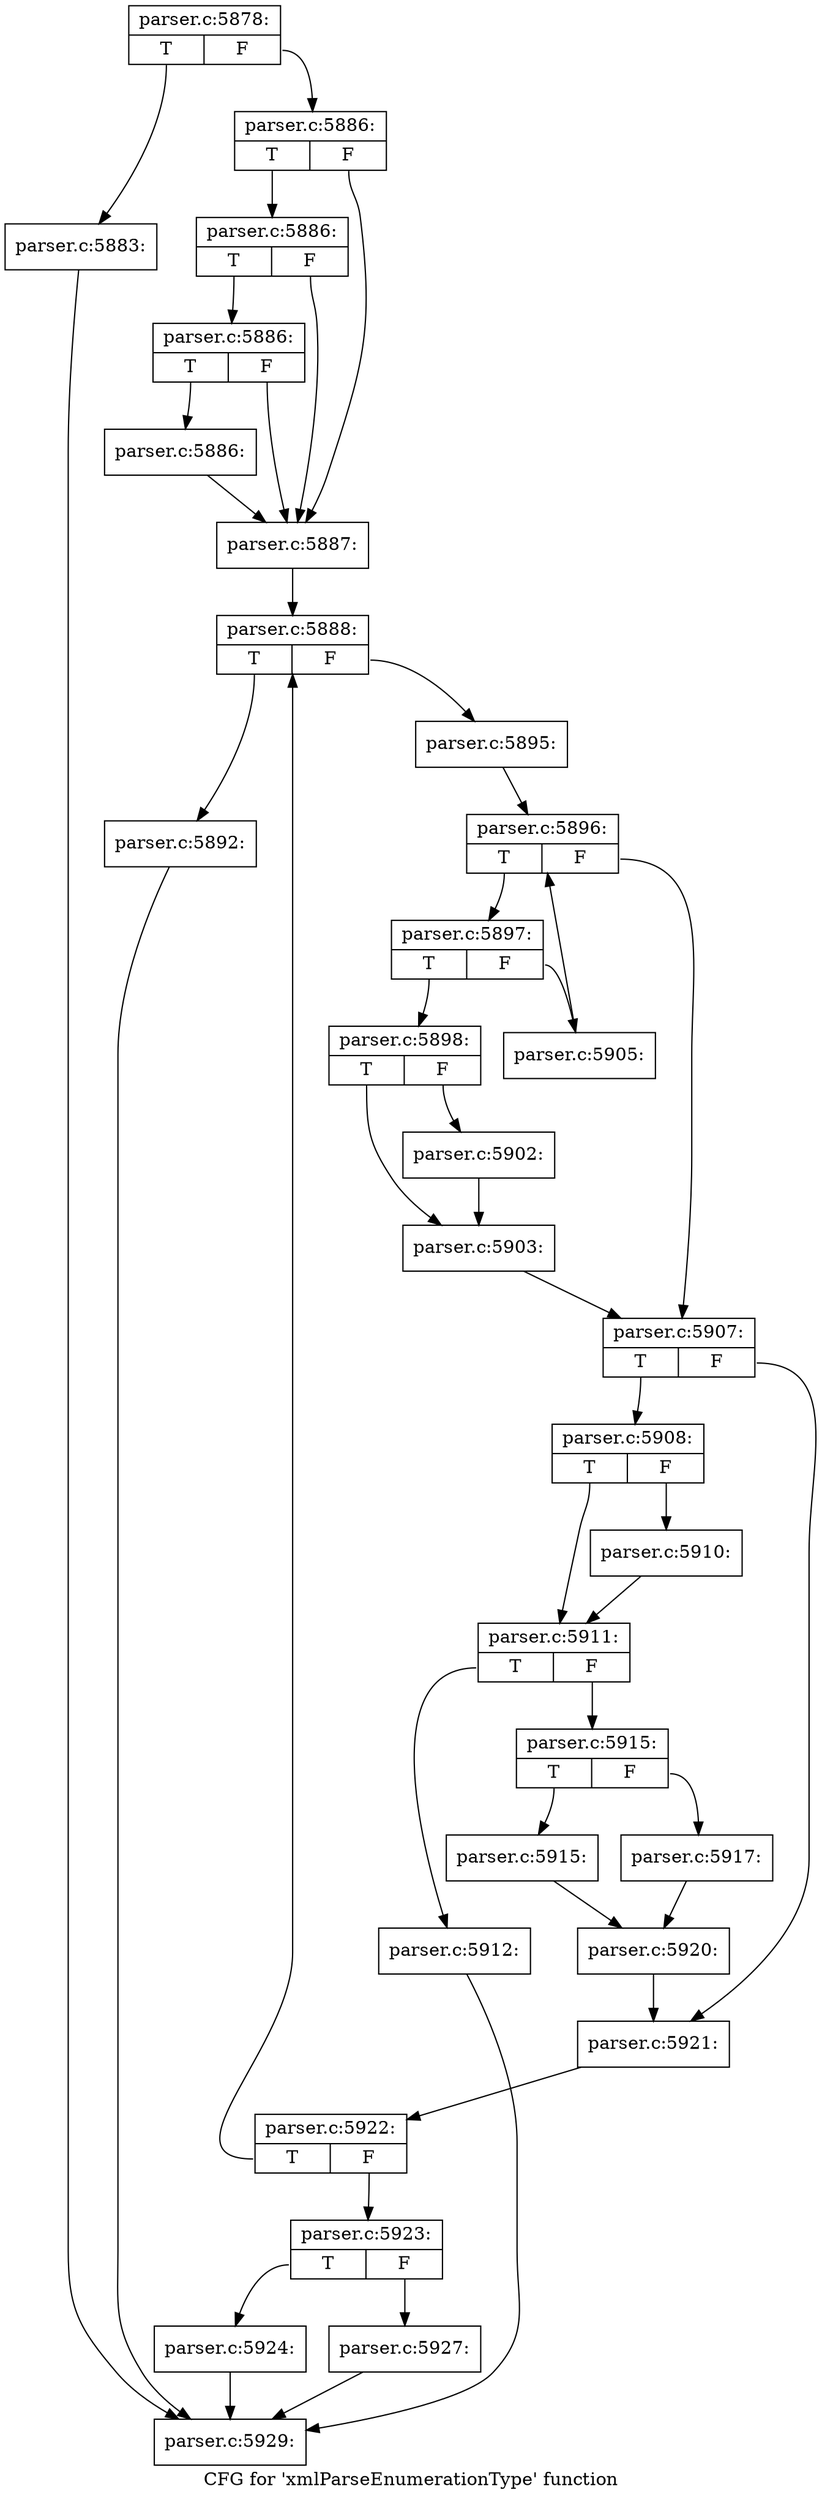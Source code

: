 digraph "CFG for 'xmlParseEnumerationType' function" {
	label="CFG for 'xmlParseEnumerationType' function";

	Node0x5a824c0 [shape=record,label="{parser.c:5878:|{<s0>T|<s1>F}}"];
	Node0x5a824c0:s0 -> Node0x5a90e90;
	Node0x5a824c0:s1 -> Node0x5a90ee0;
	Node0x5a90e90 [shape=record,label="{parser.c:5883:}"];
	Node0x5a90e90 -> Node0x554d980;
	Node0x5a90ee0 [shape=record,label="{parser.c:5886:|{<s0>T|<s1>F}}"];
	Node0x5a90ee0:s0 -> Node0x5a91970;
	Node0x5a90ee0:s1 -> Node0x5a918a0;
	Node0x5a91970 [shape=record,label="{parser.c:5886:|{<s0>T|<s1>F}}"];
	Node0x5a91970:s0 -> Node0x5a918f0;
	Node0x5a91970:s1 -> Node0x5a918a0;
	Node0x5a918f0 [shape=record,label="{parser.c:5886:|{<s0>T|<s1>F}}"];
	Node0x5a918f0:s0 -> Node0x5a91850;
	Node0x5a918f0:s1 -> Node0x5a918a0;
	Node0x5a91850 [shape=record,label="{parser.c:5886:}"];
	Node0x5a91850 -> Node0x5a918a0;
	Node0x5a918a0 [shape=record,label="{parser.c:5887:}"];
	Node0x5a918a0 -> Node0x5a92c70;
	Node0x5a92c70 [shape=record,label="{parser.c:5888:|{<s0>T|<s1>F}}"];
	Node0x5a92c70:s0 -> Node0x5a93390;
	Node0x5a92c70:s1 -> Node0x5a933e0;
	Node0x5a93390 [shape=record,label="{parser.c:5892:}"];
	Node0x5a93390 -> Node0x554d980;
	Node0x5a933e0 [shape=record,label="{parser.c:5895:}"];
	Node0x5a933e0 -> Node0x5a93c00;
	Node0x5a93c00 [shape=record,label="{parser.c:5896:|{<s0>T|<s1>F}}"];
	Node0x5a93c00:s0 -> Node0x5a93ff0;
	Node0x5a93c00:s1 -> Node0x5a93e20;
	Node0x5a93ff0 [shape=record,label="{parser.c:5897:|{<s0>T|<s1>F}}"];
	Node0x5a93ff0:s0 -> Node0x5a941b0;
	Node0x5a93ff0:s1 -> Node0x5a94200;
	Node0x5a941b0 [shape=record,label="{parser.c:5898:|{<s0>T|<s1>F}}"];
	Node0x5a941b0:s0 -> Node0x5a94b70;
	Node0x5a941b0:s1 -> Node0x5a94b20;
	Node0x5a94b20 [shape=record,label="{parser.c:5902:}"];
	Node0x5a94b20 -> Node0x5a94b70;
	Node0x5a94b70 [shape=record,label="{parser.c:5903:}"];
	Node0x5a94b70 -> Node0x5a93e20;
	Node0x5a94200 [shape=record,label="{parser.c:5905:}"];
	Node0x5a94200 -> Node0x5a93c00;
	Node0x5a93e20 [shape=record,label="{parser.c:5907:|{<s0>T|<s1>F}}"];
	Node0x5a93e20:s0 -> Node0x5a95780;
	Node0x5a93e20:s1 -> Node0x5a957d0;
	Node0x5a95780 [shape=record,label="{parser.c:5908:|{<s0>T|<s1>F}}"];
	Node0x5a95780:s0 -> Node0x5a95db0;
	Node0x5a95780:s1 -> Node0x5a95d60;
	Node0x5a95d60 [shape=record,label="{parser.c:5910:}"];
	Node0x5a95d60 -> Node0x5a95db0;
	Node0x5a95db0 [shape=record,label="{parser.c:5911:|{<s0>T|<s1>F}}"];
	Node0x5a95db0:s0 -> Node0x5a96540;
	Node0x5a95db0:s1 -> Node0x5a96590;
	Node0x5a96540 [shape=record,label="{parser.c:5912:}"];
	Node0x5a96540 -> Node0x554d980;
	Node0x5a96590 [shape=record,label="{parser.c:5915:|{<s0>T|<s1>F}}"];
	Node0x5a96590:s0 -> Node0x5a96c10;
	Node0x5a96590:s1 -> Node0x5a96cb0;
	Node0x5a96c10 [shape=record,label="{parser.c:5915:}"];
	Node0x5a96c10 -> Node0x5a96c60;
	Node0x5a96cb0 [shape=record,label="{parser.c:5917:}"];
	Node0x5a96cb0 -> Node0x5a96c60;
	Node0x5a96c60 [shape=record,label="{parser.c:5920:}"];
	Node0x5a96c60 -> Node0x5a957d0;
	Node0x5a957d0 [shape=record,label="{parser.c:5921:}"];
	Node0x5a957d0 -> Node0x5a92c20;
	Node0x5a92c20 [shape=record,label="{parser.c:5922:|{<s0>T|<s1>F}}"];
	Node0x5a92c20:s0 -> Node0x5a92c70;
	Node0x5a92c20:s1 -> Node0x5a92bd0;
	Node0x5a92bd0 [shape=record,label="{parser.c:5923:|{<s0>T|<s1>F}}"];
	Node0x5a92bd0:s0 -> Node0x5a97fb0;
	Node0x5a92bd0:s1 -> Node0x5a98000;
	Node0x5a97fb0 [shape=record,label="{parser.c:5924:}"];
	Node0x5a97fb0 -> Node0x554d980;
	Node0x5a98000 [shape=record,label="{parser.c:5927:}"];
	Node0x5a98000 -> Node0x554d980;
	Node0x554d980 [shape=record,label="{parser.c:5929:}"];
}
